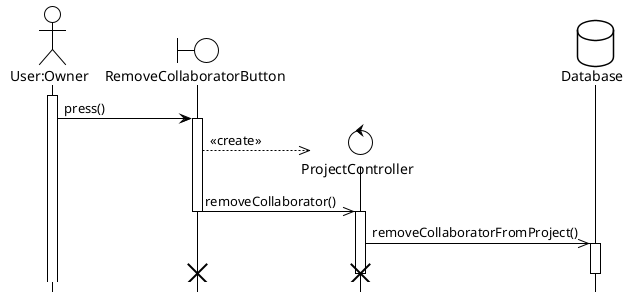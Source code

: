@startuml RemoveCollaborator
!theme plain
hide footbox
actor "User:Owner" as po
boundary "RemoveCollaboratorButton" as rcb
control "ProjectController" as rcc
database "Database" as db

activate po

po -> rcb : press()
activate rcb

create rcc
rcb -->> rcc : <<create>>
rcb ->> rcc : removeCollaborator()
deactivate rcb
activate rcc

rcc ->> db : removeCollaboratorFromProject()
activate db
destroy rcc
deactivate db

destroy rcb
@enduml